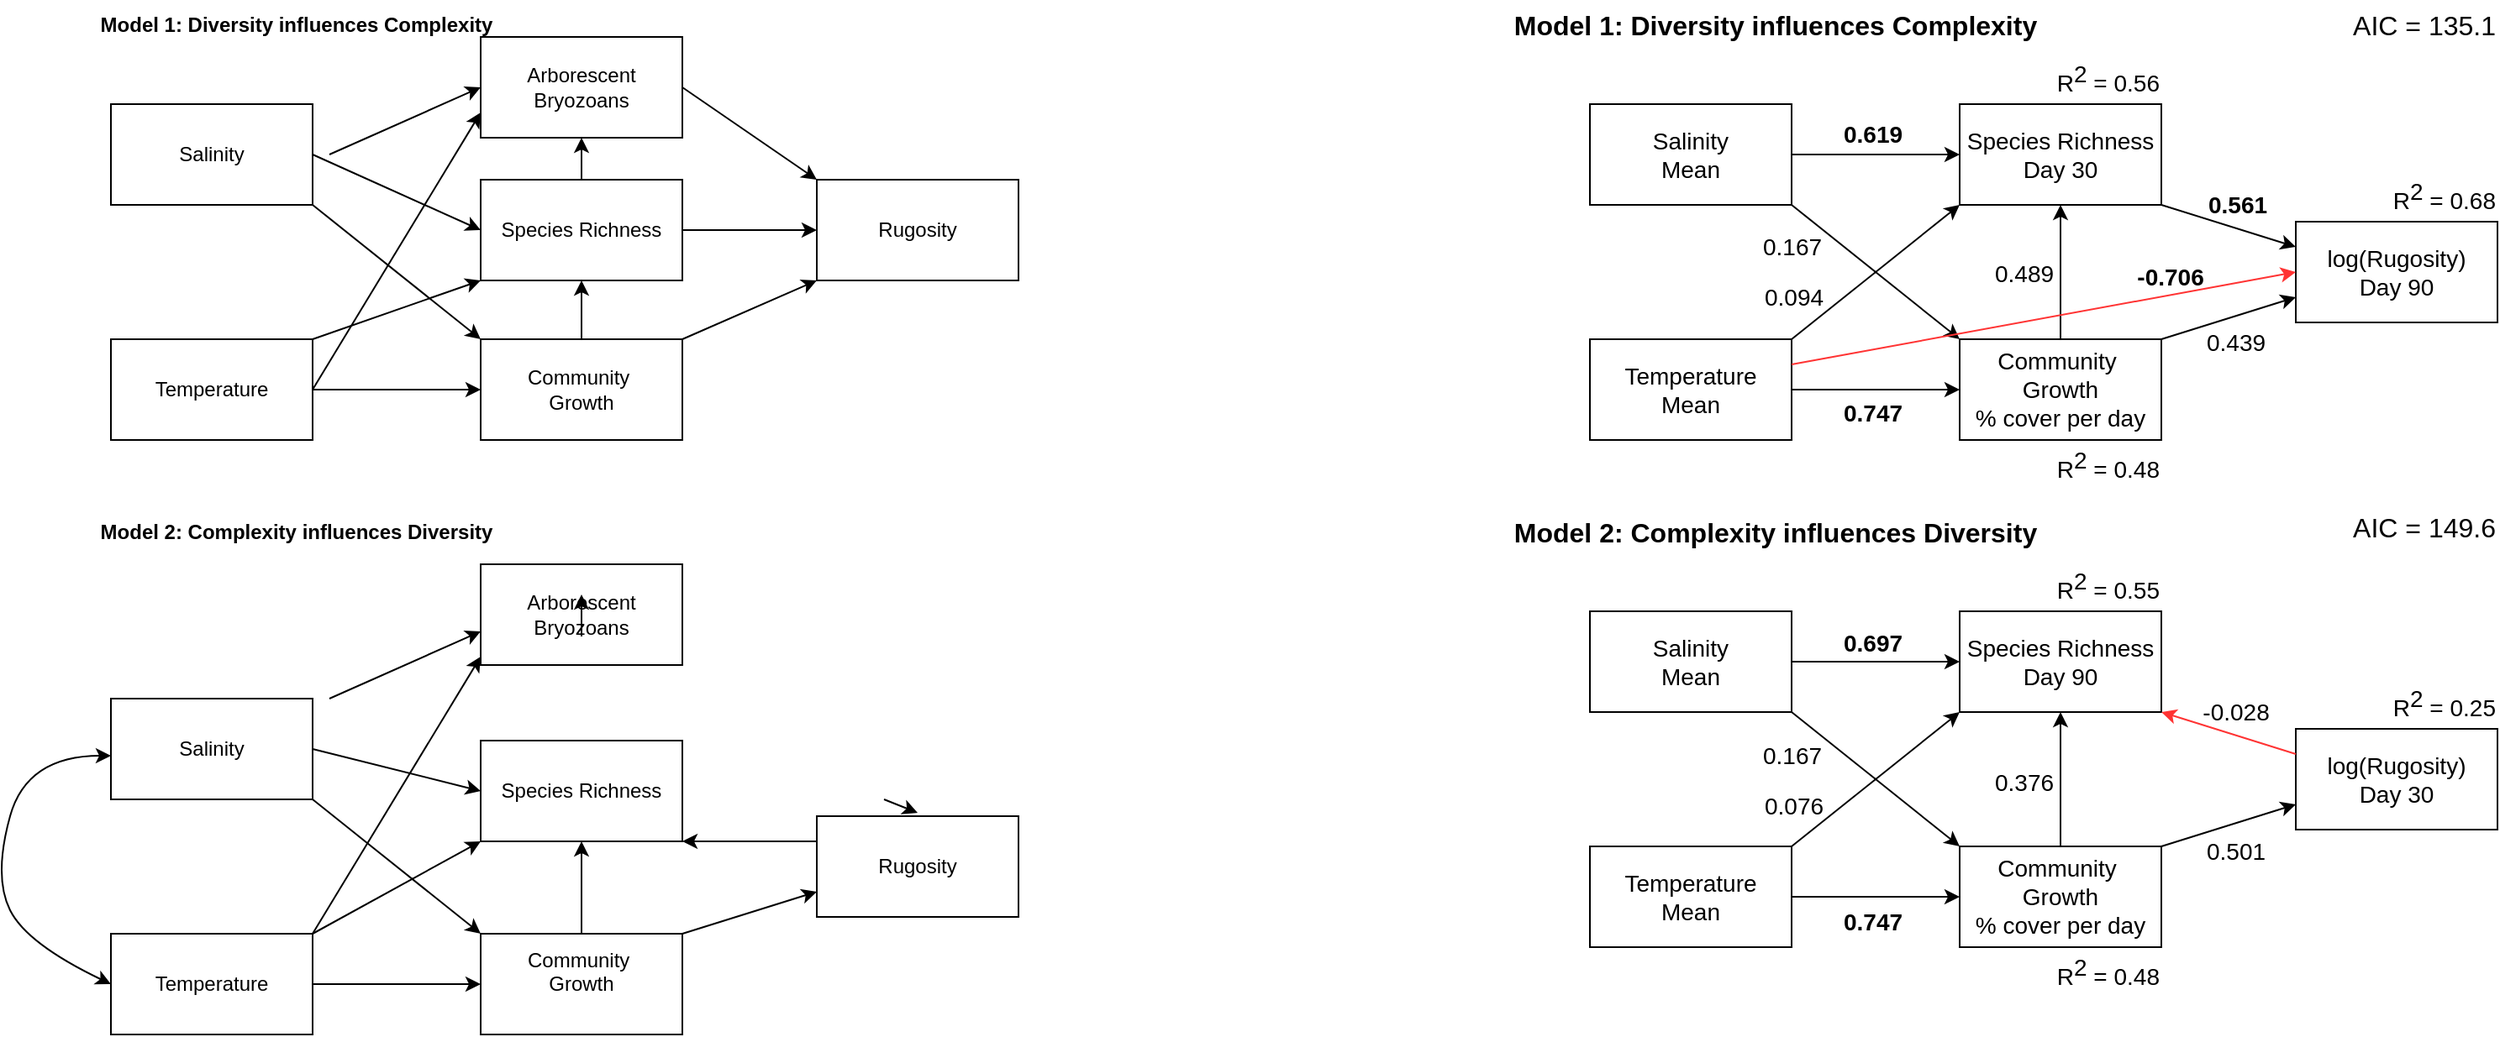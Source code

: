 <mxfile version="24.7.5">
  <diagram name="Page-1" id="D_jNqRS2Lb4KAGGym6pT">
    <mxGraphModel dx="1644" dy="458" grid="1" gridSize="10" guides="1" tooltips="1" connect="1" arrows="1" fold="1" page="1" pageScale="1" pageWidth="850" pageHeight="1100" math="0" shadow="0">
      <root>
        <mxCell id="0" />
        <mxCell id="1" parent="0" />
        <mxCell id="4CaaKkJCZEU-ZMfVNrdV-1" value="Salinity" style="rounded=0;whiteSpace=wrap;html=1;" parent="1" vertex="1">
          <mxGeometry x="50" y="80" width="120" height="60" as="geometry" />
        </mxCell>
        <mxCell id="4CaaKkJCZEU-ZMfVNrdV-2" value="Community&amp;nbsp;&lt;div&gt;Growth&lt;/div&gt;" style="whiteSpace=wrap;html=1;rounded=0;" parent="1" vertex="1">
          <mxGeometry x="270" y="220" width="120" height="60" as="geometry" />
        </mxCell>
        <mxCell id="4CaaKkJCZEU-ZMfVNrdV-4" value="Species Richness" style="whiteSpace=wrap;html=1;rounded=0;" parent="1" vertex="1">
          <mxGeometry x="270" y="125" width="120" height="60" as="geometry" />
        </mxCell>
        <mxCell id="4CaaKkJCZEU-ZMfVNrdV-7" value="" style="endArrow=classic;html=1;rounded=0;entryX=0;entryY=0;entryDx=0;entryDy=0;exitX=1;exitY=1;exitDx=0;exitDy=0;" parent="1" source="4CaaKkJCZEU-ZMfVNrdV-1" target="4CaaKkJCZEU-ZMfVNrdV-2" edge="1">
          <mxGeometry width="50" height="50" relative="1" as="geometry">
            <mxPoint x="190" y="140" as="sourcePoint" />
            <mxPoint x="240" y="90" as="targetPoint" />
          </mxGeometry>
        </mxCell>
        <mxCell id="4CaaKkJCZEU-ZMfVNrdV-8" value="Temperature" style="rounded=0;whiteSpace=wrap;html=1;" parent="1" vertex="1">
          <mxGeometry x="50" y="220" width="120" height="60" as="geometry" />
        </mxCell>
        <mxCell id="4CaaKkJCZEU-ZMfVNrdV-9" value="Rugosity" style="whiteSpace=wrap;html=1;rounded=0;" parent="1" vertex="1">
          <mxGeometry x="470" y="125" width="120" height="60" as="geometry" />
        </mxCell>
        <mxCell id="4CaaKkJCZEU-ZMfVNrdV-10" value="" style="endArrow=classic;html=1;rounded=0;entryX=0;entryY=0.5;entryDx=0;entryDy=0;exitX=1;exitY=0.5;exitDx=0;exitDy=0;" parent="1" source="4CaaKkJCZEU-ZMfVNrdV-4" target="4CaaKkJCZEU-ZMfVNrdV-9" edge="1">
          <mxGeometry width="50" height="50" relative="1" as="geometry">
            <mxPoint x="390" y="140" as="sourcePoint" />
            <mxPoint x="470" y="220" as="targetPoint" />
          </mxGeometry>
        </mxCell>
        <mxCell id="4CaaKkJCZEU-ZMfVNrdV-11" value="" style="endArrow=classic;html=1;rounded=0;entryX=0;entryY=1;entryDx=0;entryDy=0;exitX=1;exitY=0;exitDx=0;exitDy=0;" parent="1" source="4CaaKkJCZEU-ZMfVNrdV-8" target="4CaaKkJCZEU-ZMfVNrdV-4" edge="1">
          <mxGeometry width="50" height="50" relative="1" as="geometry">
            <mxPoint x="200" y="150" as="sourcePoint" />
            <mxPoint x="280" y="230" as="targetPoint" />
          </mxGeometry>
        </mxCell>
        <mxCell id="4CaaKkJCZEU-ZMfVNrdV-13" value="" style="endArrow=classic;html=1;rounded=0;exitX=1;exitY=0;exitDx=0;exitDy=0;entryX=0;entryY=0.75;entryDx=0;entryDy=0;" parent="1" edge="1">
          <mxGeometry width="50" height="50" relative="1" as="geometry">
            <mxPoint x="390" y="574" as="sourcePoint" />
            <mxPoint x="470" y="549" as="targetPoint" />
          </mxGeometry>
        </mxCell>
        <mxCell id="4CaaKkJCZEU-ZMfVNrdV-14" value="" style="endArrow=classic;html=1;rounded=0;exitX=0.5;exitY=0;exitDx=0;exitDy=0;entryX=0.5;entryY=1;entryDx=0;entryDy=0;" parent="1" source="4CaaKkJCZEU-ZMfVNrdV-2" target="4CaaKkJCZEU-ZMfVNrdV-4" edge="1">
          <mxGeometry width="50" height="50" relative="1" as="geometry">
            <mxPoint x="400" y="230" as="sourcePoint" />
            <mxPoint x="450" y="190" as="targetPoint" />
          </mxGeometry>
        </mxCell>
        <mxCell id="4CaaKkJCZEU-ZMfVNrdV-18" value="Model 1: Diversity influences Complexity" style="text;html=1;align=center;verticalAlign=middle;resizable=0;points=[];autosize=1;strokeColor=none;fillColor=none;fontStyle=1" parent="1" vertex="1">
          <mxGeometry x="40" y="18" width="240" height="30" as="geometry" />
        </mxCell>
        <mxCell id="4CaaKkJCZEU-ZMfVNrdV-20" value="Salinity" style="rounded=0;whiteSpace=wrap;html=1;" parent="1" vertex="1">
          <mxGeometry x="50" y="434" width="120" height="60" as="geometry" />
        </mxCell>
        <mxCell id="4CaaKkJCZEU-ZMfVNrdV-21" value="Community&amp;nbsp;&lt;div&gt;Growth&lt;/div&gt;&lt;div&gt;&lt;br&gt;&lt;/div&gt;" style="whiteSpace=wrap;html=1;rounded=0;" parent="1" vertex="1">
          <mxGeometry x="270" y="574" width="120" height="60" as="geometry" />
        </mxCell>
        <mxCell id="4CaaKkJCZEU-ZMfVNrdV-22" value="Species Richness" style="whiteSpace=wrap;html=1;rounded=0;" parent="1" vertex="1">
          <mxGeometry x="270" y="459" width="120" height="60" as="geometry" />
        </mxCell>
        <mxCell id="4CaaKkJCZEU-ZMfVNrdV-23" value="" style="endArrow=classic;html=1;rounded=0;entryX=0;entryY=0;entryDx=0;entryDy=0;exitX=1;exitY=1;exitDx=0;exitDy=0;" parent="1" source="4CaaKkJCZEU-ZMfVNrdV-20" target="4CaaKkJCZEU-ZMfVNrdV-21" edge="1">
          <mxGeometry width="50" height="50" relative="1" as="geometry">
            <mxPoint x="190" y="494" as="sourcePoint" />
            <mxPoint x="240" y="444" as="targetPoint" />
          </mxGeometry>
        </mxCell>
        <mxCell id="4CaaKkJCZEU-ZMfVNrdV-24" value="Temperature" style="rounded=0;whiteSpace=wrap;html=1;" parent="1" vertex="1">
          <mxGeometry x="50" y="574" width="120" height="60" as="geometry" />
        </mxCell>
        <mxCell id="4CaaKkJCZEU-ZMfVNrdV-25" value="Rugosity" style="whiteSpace=wrap;html=1;rounded=0;" parent="1" vertex="1">
          <mxGeometry x="470" y="504" width="120" height="60" as="geometry" />
        </mxCell>
        <mxCell id="4CaaKkJCZEU-ZMfVNrdV-26" value="" style="endArrow=classic;html=1;rounded=0;entryX=1;entryY=1;entryDx=0;entryDy=0;exitX=0;exitY=0.25;exitDx=0;exitDy=0;" parent="1" source="4CaaKkJCZEU-ZMfVNrdV-25" target="4CaaKkJCZEU-ZMfVNrdV-22" edge="1">
          <mxGeometry width="50" height="50" relative="1" as="geometry">
            <mxPoint x="450" y="452" as="sourcePoint" />
            <mxPoint x="470" y="574" as="targetPoint" />
          </mxGeometry>
        </mxCell>
        <mxCell id="4CaaKkJCZEU-ZMfVNrdV-27" value="" style="endArrow=classic;html=1;rounded=0;entryX=0;entryY=1;entryDx=0;entryDy=0;exitX=1;exitY=0;exitDx=0;exitDy=0;" parent="1" source="4CaaKkJCZEU-ZMfVNrdV-24" target="4CaaKkJCZEU-ZMfVNrdV-22" edge="1">
          <mxGeometry width="50" height="50" relative="1" as="geometry">
            <mxPoint x="200" y="504" as="sourcePoint" />
            <mxPoint x="280" y="584" as="targetPoint" />
          </mxGeometry>
        </mxCell>
        <mxCell id="4CaaKkJCZEU-ZMfVNrdV-30" value="" style="endArrow=classic;html=1;rounded=0;exitX=0.5;exitY=0;exitDx=0;exitDy=0;entryX=0.5;entryY=1;entryDx=0;entryDy=0;" parent="1" source="4CaaKkJCZEU-ZMfVNrdV-21" target="4CaaKkJCZEU-ZMfVNrdV-22" edge="1">
          <mxGeometry width="50" height="50" relative="1" as="geometry">
            <mxPoint x="400" y="584" as="sourcePoint" />
            <mxPoint x="450" y="544" as="targetPoint" />
          </mxGeometry>
        </mxCell>
        <mxCell id="4CaaKkJCZEU-ZMfVNrdV-31" value="Model 2: Complexity influences Diversity" style="text;html=1;align=center;verticalAlign=middle;resizable=0;points=[];autosize=1;strokeColor=none;fillColor=none;fontStyle=1" parent="1" vertex="1">
          <mxGeometry x="40" y="320" width="240" height="30" as="geometry" />
        </mxCell>
        <mxCell id="4CaaKkJCZEU-ZMfVNrdV-33" value="" style="endArrow=classic;html=1;rounded=0;exitX=1;exitY=0.5;exitDx=0;exitDy=0;entryX=0;entryY=0.5;entryDx=0;entryDy=0;" parent="1" source="4CaaKkJCZEU-ZMfVNrdV-20" target="4CaaKkJCZEU-ZMfVNrdV-22" edge="1">
          <mxGeometry width="50" height="50" relative="1" as="geometry">
            <mxPoint x="340" y="584" as="sourcePoint" />
            <mxPoint x="340" y="504" as="targetPoint" />
          </mxGeometry>
        </mxCell>
        <mxCell id="4CaaKkJCZEU-ZMfVNrdV-34" value="" style="endArrow=classic;html=1;rounded=0;exitX=1;exitY=0.5;exitDx=0;exitDy=0;entryX=0;entryY=0.5;entryDx=0;entryDy=0;" parent="1" source="4CaaKkJCZEU-ZMfVNrdV-24" target="4CaaKkJCZEU-ZMfVNrdV-21" edge="1">
          <mxGeometry width="50" height="50" relative="1" as="geometry">
            <mxPoint x="180" y="474" as="sourcePoint" />
            <mxPoint x="280" y="474" as="targetPoint" />
          </mxGeometry>
        </mxCell>
        <mxCell id="4CaaKkJCZEU-ZMfVNrdV-35" value="" style="endArrow=classic;html=1;rounded=0;exitX=1;exitY=0.5;exitDx=0;exitDy=0;entryX=0;entryY=0.5;entryDx=0;entryDy=0;" parent="1" source="4CaaKkJCZEU-ZMfVNrdV-1" target="4CaaKkJCZEU-ZMfVNrdV-4" edge="1">
          <mxGeometry width="50" height="50" relative="1" as="geometry">
            <mxPoint x="210" y="130" as="sourcePoint" />
            <mxPoint x="210" y="150" as="targetPoint" />
          </mxGeometry>
        </mxCell>
        <mxCell id="4CaaKkJCZEU-ZMfVNrdV-36" value="" style="endArrow=classic;html=1;rounded=0;exitX=1;exitY=0.5;exitDx=0;exitDy=0;entryX=0;entryY=0.5;entryDx=0;entryDy=0;" parent="1" source="4CaaKkJCZEU-ZMfVNrdV-8" target="4CaaKkJCZEU-ZMfVNrdV-2" edge="1">
          <mxGeometry width="50" height="50" relative="1" as="geometry">
            <mxPoint x="200" y="290" as="sourcePoint" />
            <mxPoint x="220" y="300" as="targetPoint" />
          </mxGeometry>
        </mxCell>
        <mxCell id="4CaaKkJCZEU-ZMfVNrdV-37" value="Salinity&lt;div style=&quot;font-size: 14px;&quot;&gt;Mean&lt;/div&gt;" style="rounded=0;whiteSpace=wrap;html=1;fontSize=14;" parent="1" vertex="1">
          <mxGeometry x="930" y="80" width="120" height="60" as="geometry" />
        </mxCell>
        <mxCell id="4CaaKkJCZEU-ZMfVNrdV-38" value="Community&amp;nbsp;&lt;div style=&quot;font-size: 14px;&quot;&gt;Growth&lt;/div&gt;&lt;div style=&quot;font-size: 14px;&quot;&gt;% cover per day&lt;/div&gt;" style="whiteSpace=wrap;html=1;rounded=0;fontSize=14;" parent="1" vertex="1">
          <mxGeometry x="1150" y="220" width="120" height="60" as="geometry" />
        </mxCell>
        <mxCell id="4CaaKkJCZEU-ZMfVNrdV-39" value="Species Richness&lt;div style=&quot;font-size: 14px;&quot;&gt;Day 30&lt;/div&gt;" style="whiteSpace=wrap;html=1;rounded=0;fontSize=14;" parent="1" vertex="1">
          <mxGeometry x="1150" y="80" width="120" height="60" as="geometry" />
        </mxCell>
        <mxCell id="4CaaKkJCZEU-ZMfVNrdV-40" value="" style="endArrow=classic;html=1;rounded=0;entryX=0;entryY=0;entryDx=0;entryDy=0;exitX=1;exitY=1;exitDx=0;exitDy=0;fontSize=14;" parent="1" source="4CaaKkJCZEU-ZMfVNrdV-37" target="4CaaKkJCZEU-ZMfVNrdV-38" edge="1">
          <mxGeometry width="50" height="50" relative="1" as="geometry">
            <mxPoint x="1070" y="140" as="sourcePoint" />
            <mxPoint x="1120" y="90" as="targetPoint" />
          </mxGeometry>
        </mxCell>
        <mxCell id="4CaaKkJCZEU-ZMfVNrdV-41" value="Temperature&lt;div style=&quot;font-size: 14px;&quot;&gt;Mean&lt;/div&gt;" style="rounded=0;whiteSpace=wrap;html=1;fontSize=14;" parent="1" vertex="1">
          <mxGeometry x="930" y="220" width="120" height="60" as="geometry" />
        </mxCell>
        <mxCell id="4CaaKkJCZEU-ZMfVNrdV-42" value="log(Rugosity)&lt;div style=&quot;font-size: 14px;&quot;&gt;Day 90&lt;/div&gt;" style="whiteSpace=wrap;html=1;rounded=0;fontSize=14;" parent="1" vertex="1">
          <mxGeometry x="1350" y="150" width="120" height="60" as="geometry" />
        </mxCell>
        <mxCell id="4CaaKkJCZEU-ZMfVNrdV-43" value="" style="endArrow=classic;html=1;rounded=0;entryX=0;entryY=0.25;entryDx=0;entryDy=0;exitX=1;exitY=1;exitDx=0;exitDy=0;fontSize=14;" parent="1" source="4CaaKkJCZEU-ZMfVNrdV-39" target="4CaaKkJCZEU-ZMfVNrdV-42" edge="1">
          <mxGeometry width="50" height="50" relative="1" as="geometry">
            <mxPoint x="1270" y="140" as="sourcePoint" />
            <mxPoint x="1350" y="220" as="targetPoint" />
          </mxGeometry>
        </mxCell>
        <mxCell id="4CaaKkJCZEU-ZMfVNrdV-44" value="" style="endArrow=classic;html=1;rounded=0;entryX=0;entryY=1;entryDx=0;entryDy=0;exitX=1;exitY=0;exitDx=0;exitDy=0;curved=0;fontSize=14;" parent="1" source="4CaaKkJCZEU-ZMfVNrdV-41" target="4CaaKkJCZEU-ZMfVNrdV-39" edge="1">
          <mxGeometry width="50" height="50" relative="1" as="geometry">
            <mxPoint x="1080" y="150" as="sourcePoint" />
            <mxPoint x="1160" y="230" as="targetPoint" />
          </mxGeometry>
        </mxCell>
        <mxCell id="4CaaKkJCZEU-ZMfVNrdV-45" value="" style="endArrow=classic;html=1;rounded=0;exitX=1;exitY=0;exitDx=0;exitDy=0;entryX=0;entryY=0.75;entryDx=0;entryDy=0;fontSize=14;" parent="1" edge="1">
          <mxGeometry width="50" height="50" relative="1" as="geometry">
            <mxPoint x="1270" y="522" as="sourcePoint" />
            <mxPoint x="1350" y="497" as="targetPoint" />
          </mxGeometry>
        </mxCell>
        <mxCell id="4CaaKkJCZEU-ZMfVNrdV-46" value="" style="endArrow=classic;html=1;rounded=0;exitX=0.5;exitY=0;exitDx=0;exitDy=0;entryX=0.5;entryY=1;entryDx=0;entryDy=0;fontSize=14;" parent="1" source="4CaaKkJCZEU-ZMfVNrdV-38" target="4CaaKkJCZEU-ZMfVNrdV-39" edge="1">
          <mxGeometry width="50" height="50" relative="1" as="geometry">
            <mxPoint x="1280" y="230" as="sourcePoint" />
            <mxPoint x="1330" y="190" as="targetPoint" />
          </mxGeometry>
        </mxCell>
        <mxCell id="4CaaKkJCZEU-ZMfVNrdV-47" value="Model 1: Diversity influences Complexity" style="text;html=1;align=center;verticalAlign=middle;resizable=0;points=[];autosize=1;strokeColor=none;fillColor=none;fontStyle=1;fontSize=16;" parent="1" vertex="1">
          <mxGeometry x="885" y="18" width="310" height="30" as="geometry" />
        </mxCell>
        <mxCell id="4CaaKkJCZEU-ZMfVNrdV-48" value="Salinity&lt;div style=&quot;font-size: 14px;&quot;&gt;Mean&lt;/div&gt;" style="rounded=0;whiteSpace=wrap;html=1;fontSize=14;" parent="1" vertex="1">
          <mxGeometry x="930" y="382" width="120" height="60" as="geometry" />
        </mxCell>
        <mxCell id="4CaaKkJCZEU-ZMfVNrdV-49" value="Community&amp;nbsp;&lt;div style=&quot;font-size: 14px;&quot;&gt;Growth&lt;/div&gt;&lt;div style=&quot;font-size: 14px;&quot;&gt;% cover per day&lt;/div&gt;" style="whiteSpace=wrap;html=1;rounded=0;fontSize=14;" parent="1" vertex="1">
          <mxGeometry x="1150" y="522" width="120" height="60" as="geometry" />
        </mxCell>
        <mxCell id="4CaaKkJCZEU-ZMfVNrdV-50" value="Species Richness&lt;div style=&quot;font-size: 14px;&quot;&gt;Day 90&lt;/div&gt;" style="whiteSpace=wrap;html=1;rounded=0;fontSize=14;" parent="1" vertex="1">
          <mxGeometry x="1150" y="382" width="120" height="60" as="geometry" />
        </mxCell>
        <mxCell id="4CaaKkJCZEU-ZMfVNrdV-51" value="" style="endArrow=classic;html=1;rounded=0;entryX=0;entryY=0;entryDx=0;entryDy=0;exitX=1;exitY=1;exitDx=0;exitDy=0;fontSize=14;" parent="1" source="4CaaKkJCZEU-ZMfVNrdV-48" target="4CaaKkJCZEU-ZMfVNrdV-49" edge="1">
          <mxGeometry width="50" height="50" relative="1" as="geometry">
            <mxPoint x="1070" y="442" as="sourcePoint" />
            <mxPoint x="1120" y="392" as="targetPoint" />
          </mxGeometry>
        </mxCell>
        <mxCell id="4CaaKkJCZEU-ZMfVNrdV-52" value="Temperature&lt;div style=&quot;font-size: 14px;&quot;&gt;Mean&lt;/div&gt;" style="rounded=0;whiteSpace=wrap;html=1;fontSize=14;" parent="1" vertex="1">
          <mxGeometry x="930" y="522" width="120" height="60" as="geometry" />
        </mxCell>
        <mxCell id="4CaaKkJCZEU-ZMfVNrdV-53" value="log(Rugosity)&lt;div style=&quot;font-size: 14px;&quot;&gt;Day 30&lt;/div&gt;" style="whiteSpace=wrap;html=1;rounded=0;fontSize=14;" parent="1" vertex="1">
          <mxGeometry x="1350" y="452" width="120" height="60" as="geometry" />
        </mxCell>
        <mxCell id="4CaaKkJCZEU-ZMfVNrdV-54" value="" style="endArrow=classic;html=1;rounded=0;entryX=1;entryY=1;entryDx=0;entryDy=0;exitX=0;exitY=0.25;exitDx=0;exitDy=0;strokeColor=#FF3333;fontSize=14;" parent="1" source="4CaaKkJCZEU-ZMfVNrdV-53" target="4CaaKkJCZEU-ZMfVNrdV-50" edge="1">
          <mxGeometry width="50" height="50" relative="1" as="geometry">
            <mxPoint x="1330" y="400" as="sourcePoint" />
            <mxPoint x="1350" y="522" as="targetPoint" />
          </mxGeometry>
        </mxCell>
        <mxCell id="4CaaKkJCZEU-ZMfVNrdV-55" value="" style="endArrow=classic;html=1;rounded=0;entryX=0;entryY=1;entryDx=0;entryDy=0;exitX=1;exitY=0;exitDx=0;exitDy=0;fontSize=14;" parent="1" source="4CaaKkJCZEU-ZMfVNrdV-52" target="4CaaKkJCZEU-ZMfVNrdV-50" edge="1">
          <mxGeometry width="50" height="50" relative="1" as="geometry">
            <mxPoint x="1080" y="452" as="sourcePoint" />
            <mxPoint x="1160" y="532" as="targetPoint" />
          </mxGeometry>
        </mxCell>
        <mxCell id="4CaaKkJCZEU-ZMfVNrdV-57" value="" style="endArrow=classic;html=1;rounded=0;exitX=0.5;exitY=0;exitDx=0;exitDy=0;entryX=0.5;entryY=1;entryDx=0;entryDy=0;fontSize=14;" parent="1" source="4CaaKkJCZEU-ZMfVNrdV-49" target="4CaaKkJCZEU-ZMfVNrdV-50" edge="1">
          <mxGeometry width="50" height="50" relative="1" as="geometry">
            <mxPoint x="1280" y="532" as="sourcePoint" />
            <mxPoint x="1330" y="492" as="targetPoint" />
          </mxGeometry>
        </mxCell>
        <mxCell id="4CaaKkJCZEU-ZMfVNrdV-58" value="Model 2: Complexity influences Diversity" style="text;html=1;align=center;verticalAlign=middle;resizable=0;points=[];autosize=1;strokeColor=none;fillColor=none;fontStyle=1;fontSize=16;" parent="1" vertex="1">
          <mxGeometry x="885" y="320" width="310" height="30" as="geometry" />
        </mxCell>
        <mxCell id="4CaaKkJCZEU-ZMfVNrdV-59" value="" style="endArrow=classic;html=1;rounded=0;exitX=1;exitY=0.5;exitDx=0;exitDy=0;entryX=0;entryY=0.5;entryDx=0;entryDy=0;fontSize=14;" parent="1" source="4CaaKkJCZEU-ZMfVNrdV-48" target="4CaaKkJCZEU-ZMfVNrdV-50" edge="1">
          <mxGeometry width="50" height="50" relative="1" as="geometry">
            <mxPoint x="1220" y="532" as="sourcePoint" />
            <mxPoint x="1220" y="452" as="targetPoint" />
          </mxGeometry>
        </mxCell>
        <mxCell id="4CaaKkJCZEU-ZMfVNrdV-60" value="" style="endArrow=classic;html=1;rounded=0;exitX=1;exitY=0.5;exitDx=0;exitDy=0;entryX=0;entryY=0.5;entryDx=0;entryDy=0;fontSize=14;" parent="1" source="4CaaKkJCZEU-ZMfVNrdV-52" target="4CaaKkJCZEU-ZMfVNrdV-49" edge="1">
          <mxGeometry width="50" height="50" relative="1" as="geometry">
            <mxPoint x="1060" y="422" as="sourcePoint" />
            <mxPoint x="1160" y="422" as="targetPoint" />
          </mxGeometry>
        </mxCell>
        <mxCell id="4CaaKkJCZEU-ZMfVNrdV-61" value="" style="endArrow=classic;html=1;rounded=0;exitX=1;exitY=0.5;exitDx=0;exitDy=0;entryX=0;entryY=0.5;entryDx=0;entryDy=0;fontSize=14;" parent="1" source="4CaaKkJCZEU-ZMfVNrdV-37" target="4CaaKkJCZEU-ZMfVNrdV-39" edge="1">
          <mxGeometry width="50" height="50" relative="1" as="geometry">
            <mxPoint x="1100" y="130" as="sourcePoint" />
            <mxPoint x="1120" y="130" as="targetPoint" />
          </mxGeometry>
        </mxCell>
        <mxCell id="4CaaKkJCZEU-ZMfVNrdV-62" value="" style="endArrow=classic;html=1;rounded=0;exitX=1;exitY=0.5;exitDx=0;exitDy=0;entryX=0;entryY=0.5;entryDx=0;entryDy=0;fontSize=14;" parent="1" source="4CaaKkJCZEU-ZMfVNrdV-41" target="4CaaKkJCZEU-ZMfVNrdV-38" edge="1">
          <mxGeometry width="50" height="50" relative="1" as="geometry">
            <mxPoint x="1080" y="280" as="sourcePoint" />
            <mxPoint x="1100" y="280" as="targetPoint" />
          </mxGeometry>
        </mxCell>
        <mxCell id="4CaaKkJCZEU-ZMfVNrdV-63" value="AIC = 149.6" style="text;html=1;align=right;verticalAlign=middle;resizable=0;points=[];autosize=1;strokeColor=none;fillColor=none;fontSize=16;" parent="1" vertex="1">
          <mxGeometry x="1360" y="317" width="110" height="30" as="geometry" />
        </mxCell>
        <mxCell id="4CaaKkJCZEU-ZMfVNrdV-64" value="AIC = 135.1" style="text;html=1;align=right;verticalAlign=middle;resizable=0;points=[];autosize=1;strokeColor=none;fillColor=none;fontSize=16;" parent="1" vertex="1">
          <mxGeometry x="1360" y="18" width="110" height="30" as="geometry" />
        </mxCell>
        <mxCell id="4CaaKkJCZEU-ZMfVNrdV-67" value="" style="endArrow=classic;html=1;rounded=0;exitX=1;exitY=0.25;exitDx=0;exitDy=0;entryX=0;entryY=0.5;entryDx=0;entryDy=0;strokeColor=#FF3333;fontSize=14;" parent="1" edge="1">
          <mxGeometry width="50" height="50" relative="1" as="geometry">
            <mxPoint x="1050" y="235" as="sourcePoint" />
            <mxPoint x="1350" y="180" as="targetPoint" />
          </mxGeometry>
        </mxCell>
        <mxCell id="4CaaKkJCZEU-ZMfVNrdV-69" value="" style="endArrow=classic;html=1;rounded=0;exitX=1;exitY=0;exitDx=0;exitDy=0;entryX=0;entryY=1;entryDx=0;entryDy=0;" parent="1" edge="1" target="4CaaKkJCZEU-ZMfVNrdV-9">
          <mxGeometry width="50" height="50" relative="1" as="geometry">
            <mxPoint x="390" y="220" as="sourcePoint" />
            <mxPoint x="470" y="195" as="targetPoint" />
          </mxGeometry>
        </mxCell>
        <mxCell id="4CaaKkJCZEU-ZMfVNrdV-70" value="" style="endArrow=classic;html=1;rounded=0;exitX=1;exitY=0;exitDx=0;exitDy=0;entryX=0;entryY=0.75;entryDx=0;entryDy=0;fontSize=14;" parent="1" edge="1">
          <mxGeometry width="50" height="50" relative="1" as="geometry">
            <mxPoint x="1270" y="220" as="sourcePoint" />
            <mxPoint x="1350" y="195" as="targetPoint" />
          </mxGeometry>
        </mxCell>
        <mxCell id="4CaaKkJCZEU-ZMfVNrdV-71" value="&lt;div style=&quot;font-size: 14px;&quot;&gt;&lt;span style=&quot;background-color: initial; font-size: 14px;&quot;&gt;R&lt;/span&gt;&lt;sup style=&quot;background-color: initial; font-size: 14px;&quot;&gt;2 &lt;/sup&gt;&lt;span style=&quot;background-color: initial; font-size: 14px;&quot;&gt;= 0.68&lt;/span&gt;&lt;/div&gt;" style="text;html=1;align=right;verticalAlign=middle;resizable=0;points=[];autosize=1;strokeColor=none;fillColor=none;fontSize=14;" parent="1" vertex="1">
          <mxGeometry x="1390" y="115" width="80" height="40" as="geometry" />
        </mxCell>
        <mxCell id="4CaaKkJCZEU-ZMfVNrdV-72" value="&lt;div style=&quot;font-size: 14px;&quot;&gt;&lt;span style=&quot;background-color: initial; font-size: 14px;&quot;&gt;R&lt;/span&gt;&lt;sup style=&quot;background-color: initial; font-size: 14px;&quot;&gt;2 &lt;/sup&gt;&lt;span style=&quot;background-color: initial; font-size: 14px;&quot;&gt;= 0.56&lt;/span&gt;&lt;/div&gt;" style="text;html=1;align=right;verticalAlign=middle;resizable=0;points=[];autosize=1;strokeColor=none;fillColor=none;fontSize=14;" parent="1" vertex="1">
          <mxGeometry x="1190" y="45" width="80" height="40" as="geometry" />
        </mxCell>
        <mxCell id="4CaaKkJCZEU-ZMfVNrdV-73" value="&lt;div style=&quot;font-size: 14px;&quot;&gt;&lt;span style=&quot;background-color: initial; font-size: 14px;&quot;&gt;R&lt;/span&gt;&lt;sup style=&quot;background-color: initial; font-size: 14px;&quot;&gt;2 &lt;/sup&gt;&lt;span style=&quot;background-color: initial; font-size: 14px;&quot;&gt;= 0.48&lt;/span&gt;&lt;/div&gt;" style="text;html=1;align=right;verticalAlign=middle;resizable=0;points=[];autosize=1;strokeColor=none;fillColor=none;fontSize=14;" parent="1" vertex="1">
          <mxGeometry x="1190" y="275" width="80" height="40" as="geometry" />
        </mxCell>
        <mxCell id="4CaaKkJCZEU-ZMfVNrdV-74" value="&lt;div style=&quot;font-size: 14px;&quot;&gt;&lt;span style=&quot;background-color: initial; font-size: 14px;&quot;&gt;R&lt;/span&gt;&lt;sup style=&quot;background-color: initial; font-size: 14px;&quot;&gt;2 &lt;/sup&gt;&lt;span style=&quot;background-color: initial; font-size: 14px;&quot;&gt;= 0.25&lt;/span&gt;&lt;/div&gt;" style="text;html=1;align=right;verticalAlign=middle;resizable=0;points=[];autosize=1;strokeColor=none;fillColor=none;fontSize=14;" parent="1" vertex="1">
          <mxGeometry x="1390" y="417" width="80" height="40" as="geometry" />
        </mxCell>
        <mxCell id="4CaaKkJCZEU-ZMfVNrdV-75" value="&lt;div style=&quot;font-size: 14px;&quot;&gt;&lt;span style=&quot;background-color: initial; font-size: 14px;&quot;&gt;R&lt;/span&gt;&lt;sup style=&quot;background-color: initial; font-size: 14px;&quot;&gt;2 &lt;/sup&gt;&lt;span style=&quot;background-color: initial; font-size: 14px;&quot;&gt;= 0.55&lt;/span&gt;&lt;/div&gt;" style="text;html=1;align=right;verticalAlign=middle;resizable=0;points=[];autosize=1;strokeColor=none;fillColor=none;fontSize=14;" parent="1" vertex="1">
          <mxGeometry x="1190" y="347" width="80" height="40" as="geometry" />
        </mxCell>
        <mxCell id="4CaaKkJCZEU-ZMfVNrdV-76" value="&lt;div style=&quot;font-size: 14px;&quot;&gt;&lt;span style=&quot;background-color: initial; font-size: 14px;&quot;&gt;R&lt;/span&gt;&lt;sup style=&quot;background-color: initial; font-size: 14px;&quot;&gt;2 &lt;/sup&gt;&lt;span style=&quot;background-color: initial; font-size: 14px;&quot;&gt;= 0.48&lt;/span&gt;&lt;/div&gt;" style="text;html=1;align=right;verticalAlign=middle;resizable=0;points=[];autosize=1;strokeColor=none;fillColor=none;fontSize=14;" parent="1" vertex="1">
          <mxGeometry x="1190" y="577" width="80" height="40" as="geometry" />
        </mxCell>
        <mxCell id="4CaaKkJCZEU-ZMfVNrdV-77" value="0.747" style="text;html=1;align=center;verticalAlign=middle;resizable=0;points=[];autosize=1;strokeColor=none;fillColor=none;fontStyle=1;fontSize=14;" parent="1" vertex="1">
          <mxGeometry x="1068" y="249" width="60" height="30" as="geometry" />
        </mxCell>
        <mxCell id="4CaaKkJCZEU-ZMfVNrdV-80" value="0.167" style="text;html=1;align=center;verticalAlign=middle;resizable=0;points=[];autosize=1;strokeColor=none;fillColor=none;fontSize=14;" parent="1" vertex="1">
          <mxGeometry x="1020" y="150" width="60" height="30" as="geometry" />
        </mxCell>
        <mxCell id="4CaaKkJCZEU-ZMfVNrdV-82" value="0.619" style="text;html=1;align=center;verticalAlign=middle;resizable=0;points=[];autosize=1;strokeColor=none;fillColor=none;fontStyle=1;fontSize=14;" parent="1" vertex="1">
          <mxGeometry x="1068" y="83" width="60" height="30" as="geometry" />
        </mxCell>
        <mxCell id="4CaaKkJCZEU-ZMfVNrdV-83" value="0.489" style="text;html=1;align=center;verticalAlign=middle;resizable=0;points=[];autosize=1;strokeColor=none;fillColor=none;fontSize=14;" parent="1" vertex="1">
          <mxGeometry x="1158" y="166" width="60" height="30" as="geometry" />
        </mxCell>
        <mxCell id="4CaaKkJCZEU-ZMfVNrdV-84" value="-0.706" style="text;html=1;align=center;verticalAlign=middle;resizable=0;points=[];autosize=1;strokeColor=none;fillColor=none;fontStyle=1;fontSize=14;" parent="1" vertex="1">
          <mxGeometry x="1245" y="168" width="60" height="30" as="geometry" />
        </mxCell>
        <mxCell id="4CaaKkJCZEU-ZMfVNrdV-85" value="0.439" style="text;html=1;align=center;verticalAlign=middle;resizable=0;points=[];autosize=1;strokeColor=none;fillColor=none;fontSize=14;" parent="1" vertex="1">
          <mxGeometry x="1284" y="207" width="60" height="30" as="geometry" />
        </mxCell>
        <mxCell id="4CaaKkJCZEU-ZMfVNrdV-86" value="0.561" style="text;html=1;align=center;verticalAlign=middle;resizable=0;points=[];autosize=1;strokeColor=none;fillColor=none;fontStyle=1;fontSize=14;" parent="1" vertex="1">
          <mxGeometry x="1285" y="125" width="60" height="30" as="geometry" />
        </mxCell>
        <mxCell id="4CaaKkJCZEU-ZMfVNrdV-87" value="0.094" style="text;html=1;align=center;verticalAlign=middle;resizable=0;points=[];autosize=1;strokeColor=none;fillColor=none;fontSize=14;" parent="1" vertex="1">
          <mxGeometry x="1021" y="180" width="60" height="30" as="geometry" />
        </mxCell>
        <mxCell id="4CaaKkJCZEU-ZMfVNrdV-89" value="0.747" style="text;html=1;align=center;verticalAlign=middle;resizable=0;points=[];autosize=1;strokeColor=none;fillColor=none;fontStyle=1;fontSize=14;" parent="1" vertex="1">
          <mxGeometry x="1068" y="552" width="60" height="30" as="geometry" />
        </mxCell>
        <mxCell id="4CaaKkJCZEU-ZMfVNrdV-90" value="0.167" style="text;html=1;align=center;verticalAlign=middle;resizable=0;points=[];autosize=1;strokeColor=none;fillColor=none;fontSize=14;" parent="1" vertex="1">
          <mxGeometry x="1020" y="453" width="60" height="30" as="geometry" />
        </mxCell>
        <mxCell id="4CaaKkJCZEU-ZMfVNrdV-91" value="0.697" style="text;html=1;align=center;verticalAlign=middle;resizable=0;points=[];autosize=1;strokeColor=none;fillColor=none;fontStyle=1;fontSize=14;" parent="1" vertex="1">
          <mxGeometry x="1068" y="386" width="60" height="30" as="geometry" />
        </mxCell>
        <mxCell id="4CaaKkJCZEU-ZMfVNrdV-92" value="0.376" style="text;html=1;align=center;verticalAlign=middle;resizable=0;points=[];autosize=1;strokeColor=none;fillColor=none;fontSize=14;" parent="1" vertex="1">
          <mxGeometry x="1158" y="469" width="60" height="30" as="geometry" />
        </mxCell>
        <mxCell id="4CaaKkJCZEU-ZMfVNrdV-93" value="0.501" style="text;html=1;align=center;verticalAlign=middle;resizable=0;points=[];autosize=1;strokeColor=none;fillColor=none;fontSize=14;" parent="1" vertex="1">
          <mxGeometry x="1284" y="510" width="60" height="30" as="geometry" />
        </mxCell>
        <mxCell id="4CaaKkJCZEU-ZMfVNrdV-94" value="-0.028" style="text;html=1;align=center;verticalAlign=middle;resizable=0;points=[];autosize=1;strokeColor=none;fillColor=none;fontStyle=0;fontSize=14;" parent="1" vertex="1">
          <mxGeometry x="1284" y="427" width="60" height="30" as="geometry" />
        </mxCell>
        <mxCell id="4CaaKkJCZEU-ZMfVNrdV-95" value="0.076" style="text;html=1;align=center;verticalAlign=middle;resizable=0;points=[];autosize=1;strokeColor=none;fillColor=none;fontSize=14;" parent="1" vertex="1">
          <mxGeometry x="1021" y="483" width="60" height="30" as="geometry" />
        </mxCell>
        <mxCell id="6-xy0alZQshpBpv3MFCT-1" value="Arborescent Bryozoans" style="rounded=0;whiteSpace=wrap;html=1;" vertex="1" parent="1">
          <mxGeometry x="270" y="40" width="120" height="60" as="geometry" />
        </mxCell>
        <mxCell id="6-xy0alZQshpBpv3MFCT-3" value="Arborescent Bryozoans" style="rounded=0;whiteSpace=wrap;html=1;" vertex="1" parent="1">
          <mxGeometry x="270" y="354" width="120" height="60" as="geometry" />
        </mxCell>
        <mxCell id="6-xy0alZQshpBpv3MFCT-5" value="" style="endArrow=classic;html=1;rounded=0;entryX=0;entryY=0;entryDx=0;entryDy=0;exitX=1;exitY=0.5;exitDx=0;exitDy=0;" edge="1" parent="1" source="6-xy0alZQshpBpv3MFCT-1" target="4CaaKkJCZEU-ZMfVNrdV-9">
          <mxGeometry width="50" height="50" relative="1" as="geometry">
            <mxPoint x="400" y="195" as="sourcePoint" />
            <mxPoint x="480" y="175" as="targetPoint" />
          </mxGeometry>
        </mxCell>
        <mxCell id="6-xy0alZQshpBpv3MFCT-7" value="" style="endArrow=classic;html=1;rounded=0;entryX=0;entryY=0.5;entryDx=0;entryDy=0;" edge="1" parent="1" target="6-xy0alZQshpBpv3MFCT-1">
          <mxGeometry width="50" height="50" relative="1" as="geometry">
            <mxPoint x="180" y="110" as="sourcePoint" />
            <mxPoint x="280" y="165" as="targetPoint" />
          </mxGeometry>
        </mxCell>
        <mxCell id="6-xy0alZQshpBpv3MFCT-6" value="" style="endArrow=classic;html=1;rounded=0;exitX=0.5;exitY=0;exitDx=0;exitDy=0;entryX=0.5;entryY=1;entryDx=0;entryDy=0;" edge="1" parent="1" source="4CaaKkJCZEU-ZMfVNrdV-4" target="6-xy0alZQshpBpv3MFCT-1">
          <mxGeometry width="50" height="50" relative="1" as="geometry">
            <mxPoint x="340" y="230" as="sourcePoint" />
            <mxPoint x="340" y="195" as="targetPoint" />
          </mxGeometry>
        </mxCell>
        <mxCell id="6-xy0alZQshpBpv3MFCT-8" value="" style="endArrow=classic;html=1;rounded=0;entryX=0;entryY=0.75;entryDx=0;entryDy=0;exitX=1;exitY=0.5;exitDx=0;exitDy=0;" edge="1" parent="1" source="4CaaKkJCZEU-ZMfVNrdV-8" target="6-xy0alZQshpBpv3MFCT-1">
          <mxGeometry width="50" height="50" relative="1" as="geometry">
            <mxPoint x="180" y="150" as="sourcePoint" />
            <mxPoint x="280" y="230" as="targetPoint" />
          </mxGeometry>
        </mxCell>
        <mxCell id="6-xy0alZQshpBpv3MFCT-14" value="" style="endArrow=classic;html=1;rounded=0;exitX=1;exitY=0.5;exitDx=0;exitDy=0;" edge="1" parent="1">
          <mxGeometry width="50" height="50" relative="1" as="geometry">
            <mxPoint x="510" y="494" as="sourcePoint" />
            <mxPoint x="530" y="502" as="targetPoint" />
          </mxGeometry>
        </mxCell>
        <mxCell id="6-xy0alZQshpBpv3MFCT-16" value="" style="endArrow=classic;html=1;rounded=0;entryX=0;entryY=0.5;entryDx=0;entryDy=0;" edge="1" parent="1">
          <mxGeometry width="50" height="50" relative="1" as="geometry">
            <mxPoint x="180" y="434" as="sourcePoint" />
            <mxPoint x="270" y="394" as="targetPoint" />
          </mxGeometry>
        </mxCell>
        <mxCell id="6-xy0alZQshpBpv3MFCT-15" value="" style="endArrow=classic;html=1;rounded=0;exitX=0.5;exitY=0;exitDx=0;exitDy=0;entryX=0.5;entryY=1;entryDx=0;entryDy=0;" edge="1" parent="1">
          <mxGeometry width="50" height="50" relative="1" as="geometry">
            <mxPoint x="330" y="397" as="sourcePoint" />
            <mxPoint x="330" y="372" as="targetPoint" />
          </mxGeometry>
        </mxCell>
        <mxCell id="6-xy0alZQshpBpv3MFCT-17" value="" style="endArrow=classic;html=1;rounded=0;entryX=0;entryY=0.75;entryDx=0;entryDy=0;exitX=1;exitY=0.5;exitDx=0;exitDy=0;" edge="1" parent="1">
          <mxGeometry width="50" height="50" relative="1" as="geometry">
            <mxPoint x="170" y="574" as="sourcePoint" />
            <mxPoint x="270" y="409" as="targetPoint" />
          </mxGeometry>
        </mxCell>
        <mxCell id="6-xy0alZQshpBpv3MFCT-20" value="" style="curved=1;endArrow=classic;html=1;rounded=0;exitX=0;exitY=0.5;exitDx=0;exitDy=0;startArrow=classic;startFill=1;" edge="1" parent="1" source="4CaaKkJCZEU-ZMfVNrdV-24">
          <mxGeometry width="50" height="50" relative="1" as="geometry">
            <mxPoint x="100" y="528" as="sourcePoint" />
            <mxPoint x="50" y="468" as="targetPoint" />
            <Array as="points">
              <mxPoint y="580" />
              <mxPoint x="-20" y="540" />
              <mxPoint y="468" />
            </Array>
          </mxGeometry>
        </mxCell>
      </root>
    </mxGraphModel>
  </diagram>
</mxfile>

